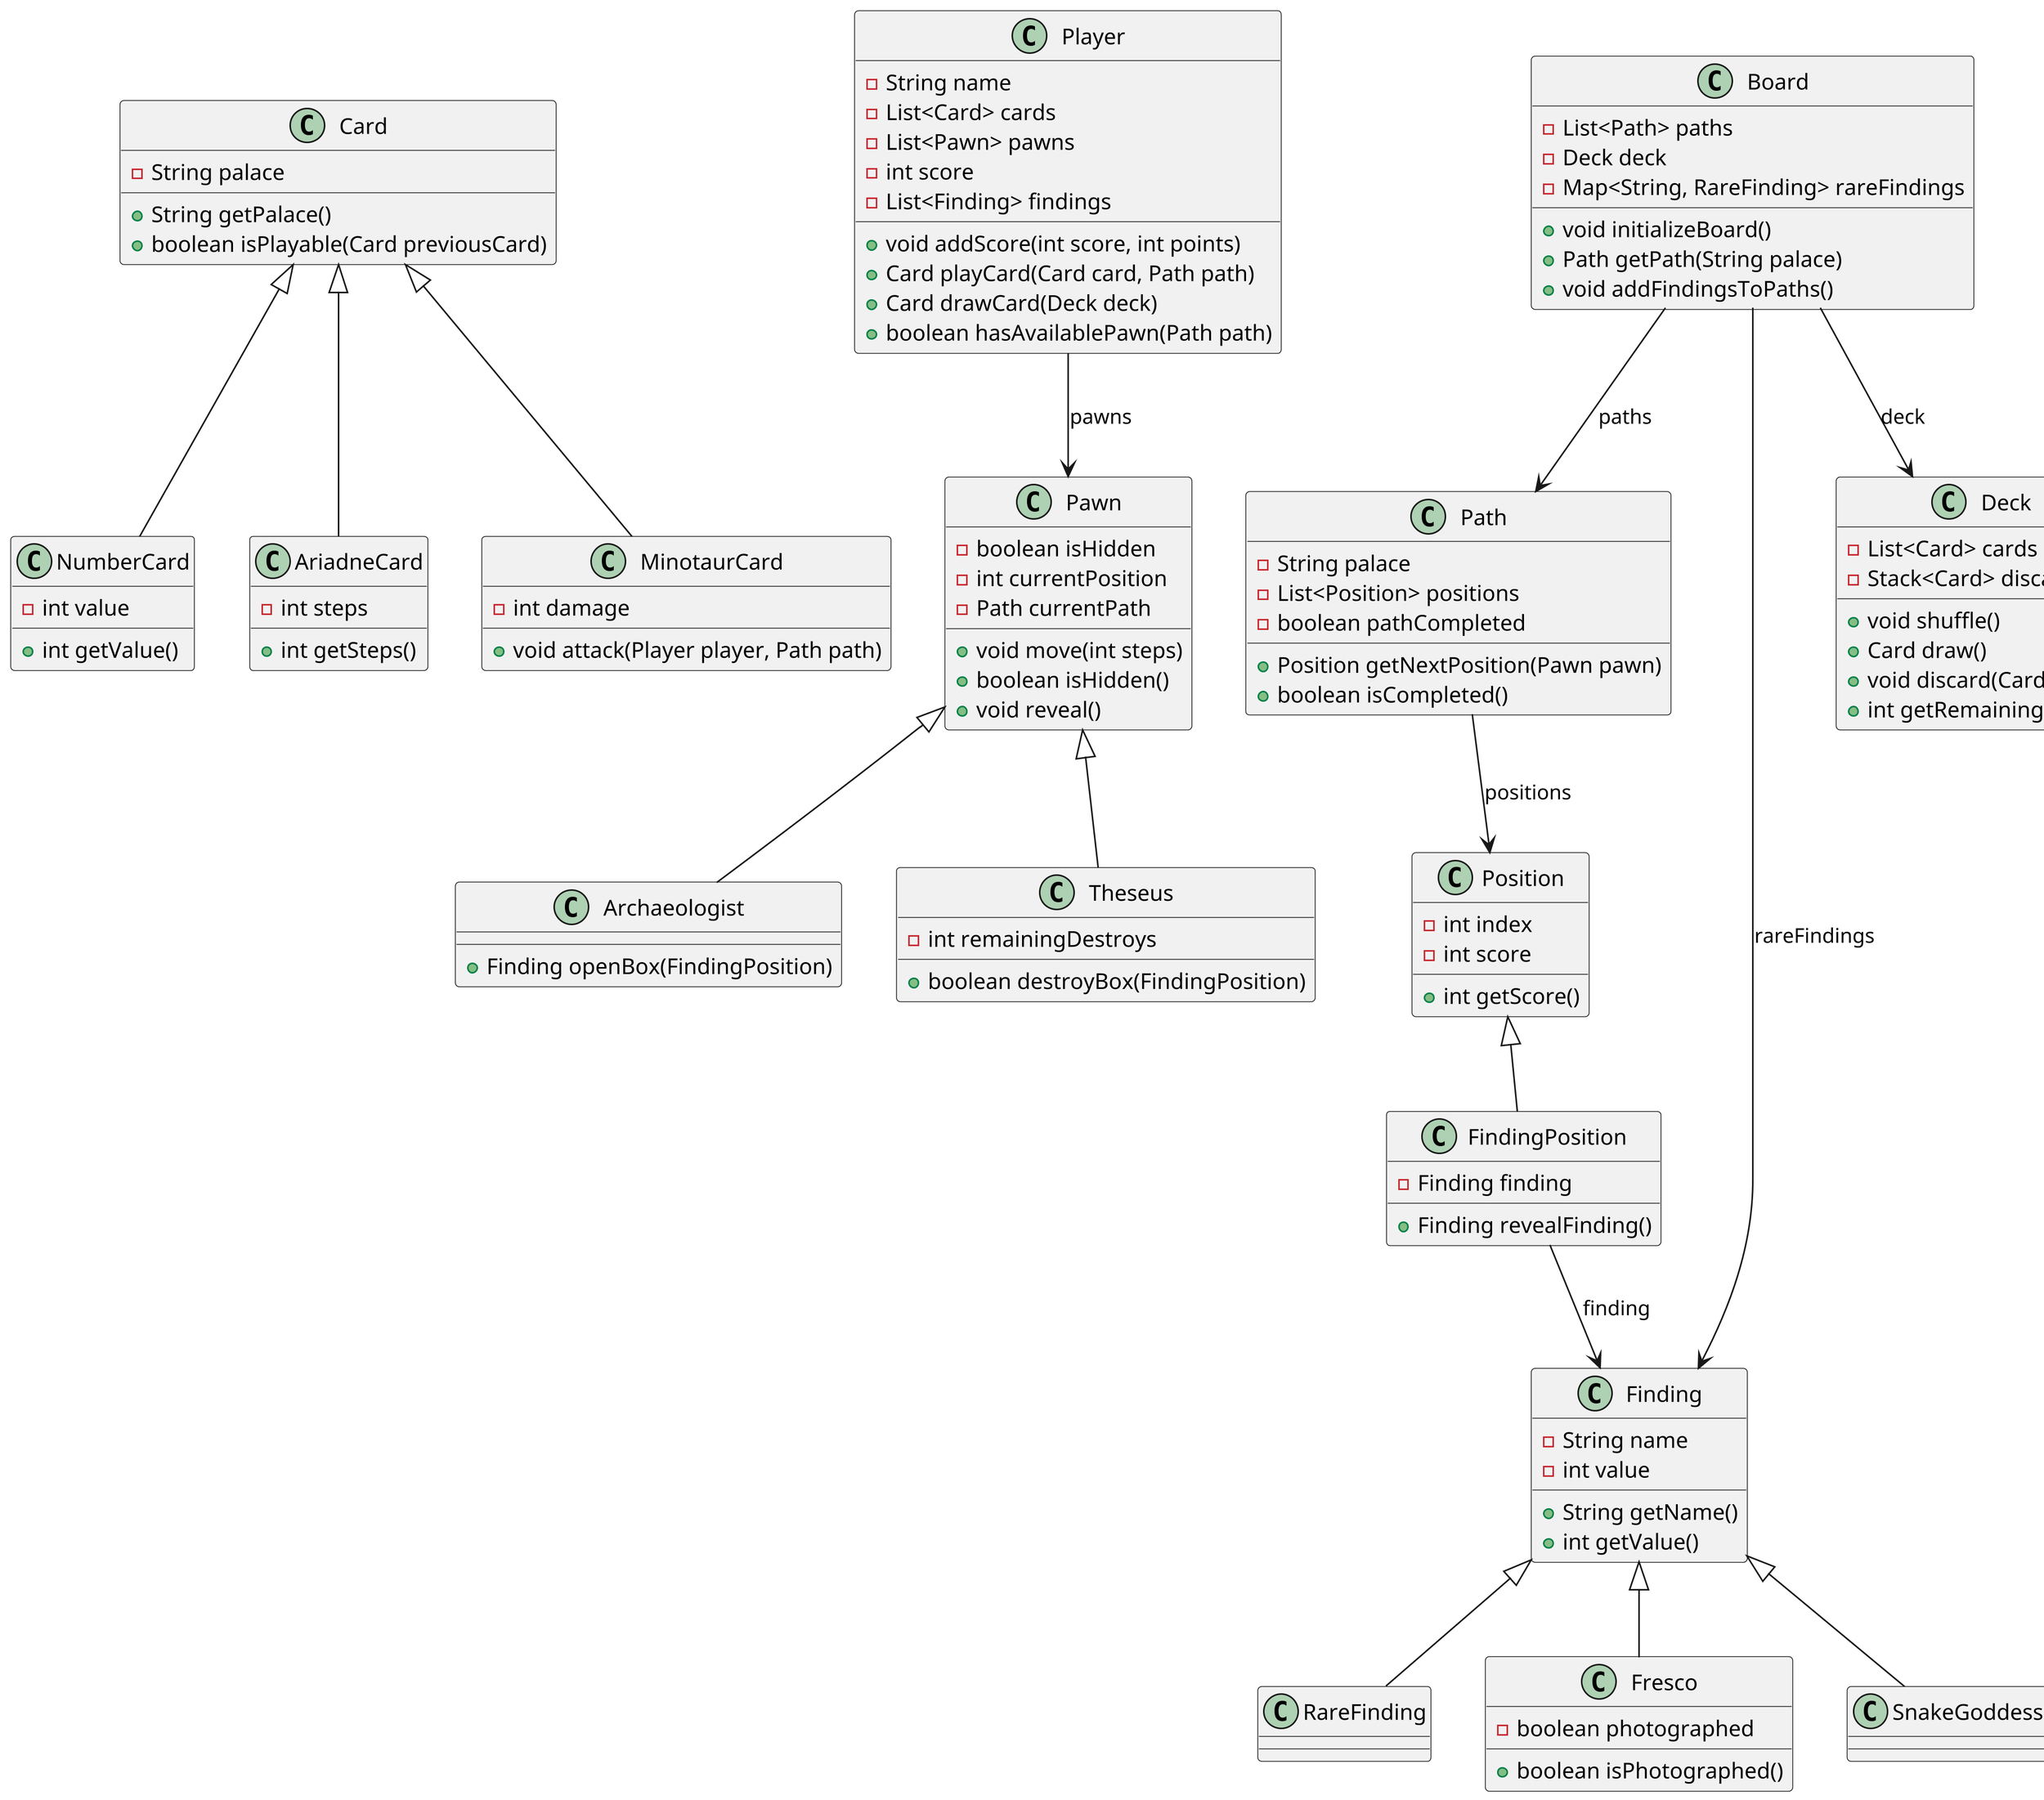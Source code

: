 
plantuml_code =
@startuml
skinparam dpi 300

class Card {
    - String palace
    + String getPalace()
    + boolean isPlayable(Card previousCard)
}

class NumberCard {
    - int value
    + int getValue()
}

class AriadneCard {
    - int steps
    + int getSteps()
}

class MinotaurCard {
    - int damage
    + void attack(Player player, Path path)
}

class Player {
    - String name
    - List<Card> cards
    - List<Pawn> pawns
    - int score
    - List<Finding> findings
    + void addScore(int score, int points)
    + Card playCard(Card card, Path path)
    + Card drawCard(Deck deck)
    + boolean hasAvailablePawn(Path path)
}

class Pawn {
    - boolean isHidden
    - int currentPosition
    - Path currentPath
    + void move(int steps)
    + boolean isHidden()
    + void reveal()
}

class Archaeologist {
    + Finding openBox(FindingPosition)
}

class Theseus {
    - int remainingDestroys
    + boolean destroyBox(FindingPosition)
}

class Path {
    - String palace
    - List<Position> positions
    - boolean pathCompleted
    + Position getNextPosition(Pawn pawn)
    + boolean isCompleted()
}

class Position {
    - int index
    - int score
    + int getScore()
}

class FindingPosition {
    - Finding finding
    + Finding revealFinding()
}

class Finding {
    - String name
    - int value
    + String getName()
    + int getValue()
}

class RareFinding {}

class Fresco {
    - boolean photographed
    + boolean isPhotographed()
}

class SnakeGoddess {}

class Board {
    - List<Path> paths
    - Deck deck
    - Map<String, RareFinding> rareFindings
    + void initializeBoard()
    + Path getPath(String palace)
    + void addFindingsToPaths()
}

class Deck {
    - List<Card> cards
    - Stack<Card> discards
    + void shuffle()
    + Card draw()
    + void discard(Card card)
    + int getRemainingCards()
}

Card <|-- NumberCard
Card <|-- AriadneCard
Card <|-- MinotaurCard

Pawn <|-- Archaeologist
Pawn <|-- Theseus

Position <|-- FindingPosition

Finding <|-- RareFinding
Finding <|-- Fresco
Finding <|-- SnakeGoddess

Board --> Path : paths
Board --> Deck : deck
Board --> Finding : rareFindings

Player --> Pawn : pawns
Path --> Position : positions
FindingPosition --> Finding : finding
@enduml
